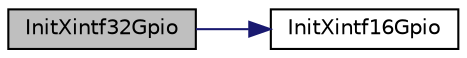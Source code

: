 digraph "InitXintf32Gpio"
{
  edge [fontname="Helvetica",fontsize="10",labelfontname="Helvetica",labelfontsize="10"];
  node [fontname="Helvetica",fontsize="10",shape=record];
  rankdir="LR";
  Node1 [label="InitXintf32Gpio",height=0.2,width=0.4,color="black", fillcolor="grey75", style="filled", fontcolor="black"];
  Node1 -> Node2 [color="midnightblue",fontsize="10",style="solid"];
  Node2 [label="InitXintf16Gpio",height=0.2,width=0.4,color="black", fillcolor="white", style="filled",URL="$_d_s_p2833x___xintf_8c.html#ab10fdaafc4e40c816794e68293054fcd"];
}
